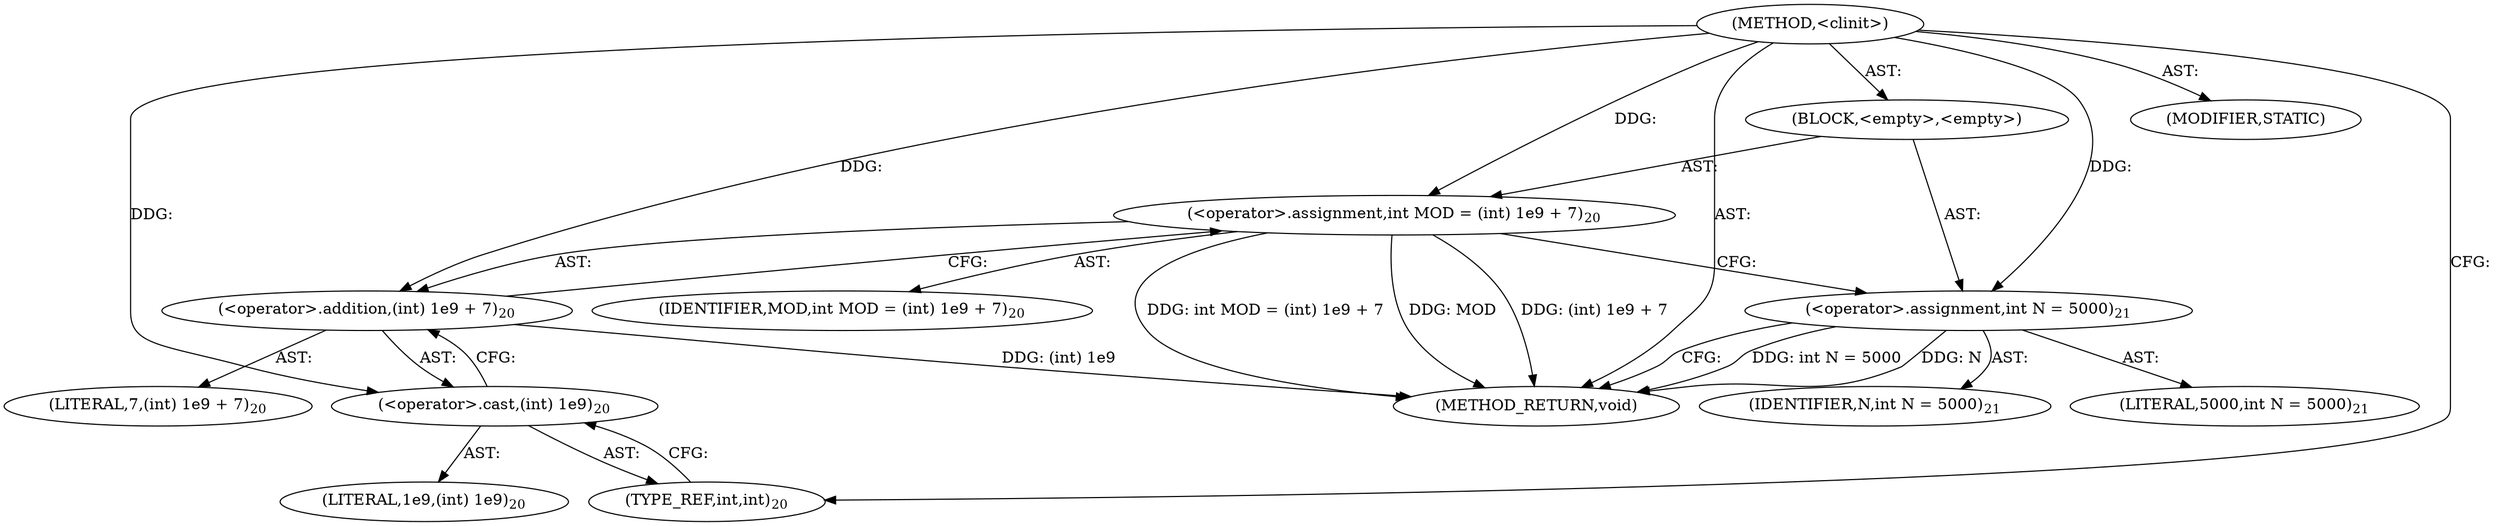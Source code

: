 digraph "&lt;clinit&gt;" {  
"87" [label = <(METHOD,&lt;clinit&gt;)> ]
"88" [label = <(BLOCK,&lt;empty&gt;,&lt;empty&gt;)> ]
"89" [label = <(&lt;operator&gt;.assignment,int MOD = (int) 1e9 + 7)<SUB>20</SUB>> ]
"90" [label = <(IDENTIFIER,MOD,int MOD = (int) 1e9 + 7)<SUB>20</SUB>> ]
"91" [label = <(&lt;operator&gt;.addition,(int) 1e9 + 7)<SUB>20</SUB>> ]
"92" [label = <(&lt;operator&gt;.cast,(int) 1e9)<SUB>20</SUB>> ]
"93" [label = <(TYPE_REF,int,int)<SUB>20</SUB>> ]
"94" [label = <(LITERAL,1e9,(int) 1e9)<SUB>20</SUB>> ]
"95" [label = <(LITERAL,7,(int) 1e9 + 7)<SUB>20</SUB>> ]
"96" [label = <(&lt;operator&gt;.assignment,int N = 5000)<SUB>21</SUB>> ]
"97" [label = <(IDENTIFIER,N,int N = 5000)<SUB>21</SUB>> ]
"98" [label = <(LITERAL,5000,int N = 5000)<SUB>21</SUB>> ]
"99" [label = <(MODIFIER,STATIC)> ]
"100" [label = <(METHOD_RETURN,void)> ]
  "87" -> "88"  [ label = "AST: "] 
  "87" -> "99"  [ label = "AST: "] 
  "87" -> "100"  [ label = "AST: "] 
  "88" -> "89"  [ label = "AST: "] 
  "88" -> "96"  [ label = "AST: "] 
  "89" -> "90"  [ label = "AST: "] 
  "89" -> "91"  [ label = "AST: "] 
  "91" -> "92"  [ label = "AST: "] 
  "91" -> "95"  [ label = "AST: "] 
  "92" -> "93"  [ label = "AST: "] 
  "92" -> "94"  [ label = "AST: "] 
  "96" -> "97"  [ label = "AST: "] 
  "96" -> "98"  [ label = "AST: "] 
  "89" -> "96"  [ label = "CFG: "] 
  "96" -> "100"  [ label = "CFG: "] 
  "91" -> "89"  [ label = "CFG: "] 
  "92" -> "91"  [ label = "CFG: "] 
  "93" -> "92"  [ label = "CFG: "] 
  "87" -> "93"  [ label = "CFG: "] 
  "91" -> "100"  [ label = "DDG: (int) 1e9"] 
  "89" -> "100"  [ label = "DDG: (int) 1e9 + 7"] 
  "89" -> "100"  [ label = "DDG: int MOD = (int) 1e9 + 7"] 
  "96" -> "100"  [ label = "DDG: int N = 5000"] 
  "96" -> "100"  [ label = "DDG: N"] 
  "89" -> "100"  [ label = "DDG: MOD"] 
  "87" -> "89"  [ label = "DDG: "] 
  "87" -> "96"  [ label = "DDG: "] 
  "87" -> "91"  [ label = "DDG: "] 
  "87" -> "92"  [ label = "DDG: "] 
}
